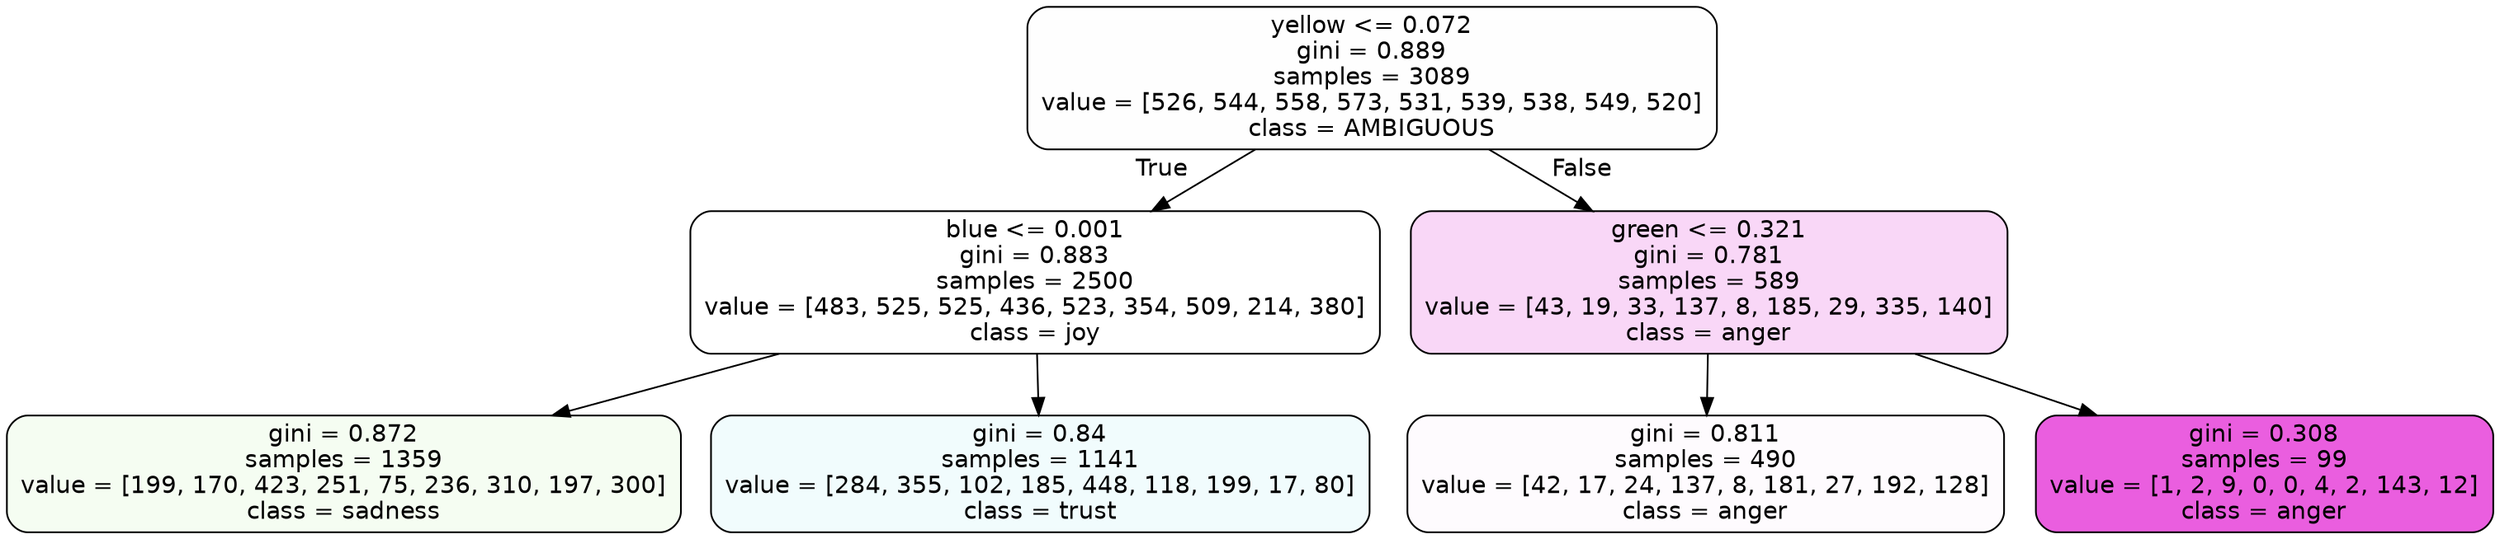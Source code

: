 digraph Tree {
node [shape=box, style="filled, rounded", color="black", fontname=helvetica] ;
edge [fontname=helvetica] ;
0 [label="yellow <= 0.072\ngini = 0.889\nsamples = 3089\nvalue = [526, 544, 558, 573, 531, 539, 538, 549, 520]\nclass = AMBIGUOUS", fillcolor="#39e58101"] ;
1 [label="blue <= 0.001\ngini = 0.883\nsamples = 2500\nvalue = [483, 525, 525, 436, 523, 354, 509, 214, 380]\nclass = joy", fillcolor="#d7e53900"] ;
0 -> 1 [labeldistance=2.5, labelangle=45, headlabel="True"] ;
2 [label="gini = 0.872\nsamples = 1359\nvalue = [199, 170, 423, 251, 75, 236, 310, 197, 300]\nclass = sadness", fillcolor="#64e53910"] ;
1 -> 2 ;
3 [label="gini = 0.84\nsamples = 1141\nvalue = [284, 355, 102, 185, 448, 118, 199, 17, 80]\nclass = trust", fillcolor="#39d7e511"] ;
1 -> 3 ;
4 [label="green <= 0.321\ngini = 0.781\nsamples = 589\nvalue = [43, 19, 33, 137, 8, 185, 29, 335, 140]\nclass = anger", fillcolor="#e539d733"] ;
0 -> 4 [labeldistance=2.5, labelangle=-45, headlabel="False"] ;
5 [label="gini = 0.811\nsamples = 490\nvalue = [42, 17, 24, 137, 8, 181, 27, 192, 128]\nclass = anger", fillcolor="#e539d705"] ;
4 -> 5 ;
6 [label="gini = 0.308\nsamples = 99\nvalue = [1, 2, 9, 0, 0, 4, 2, 143, 12]\nclass = anger", fillcolor="#e539d7cf"] ;
4 -> 6 ;
}